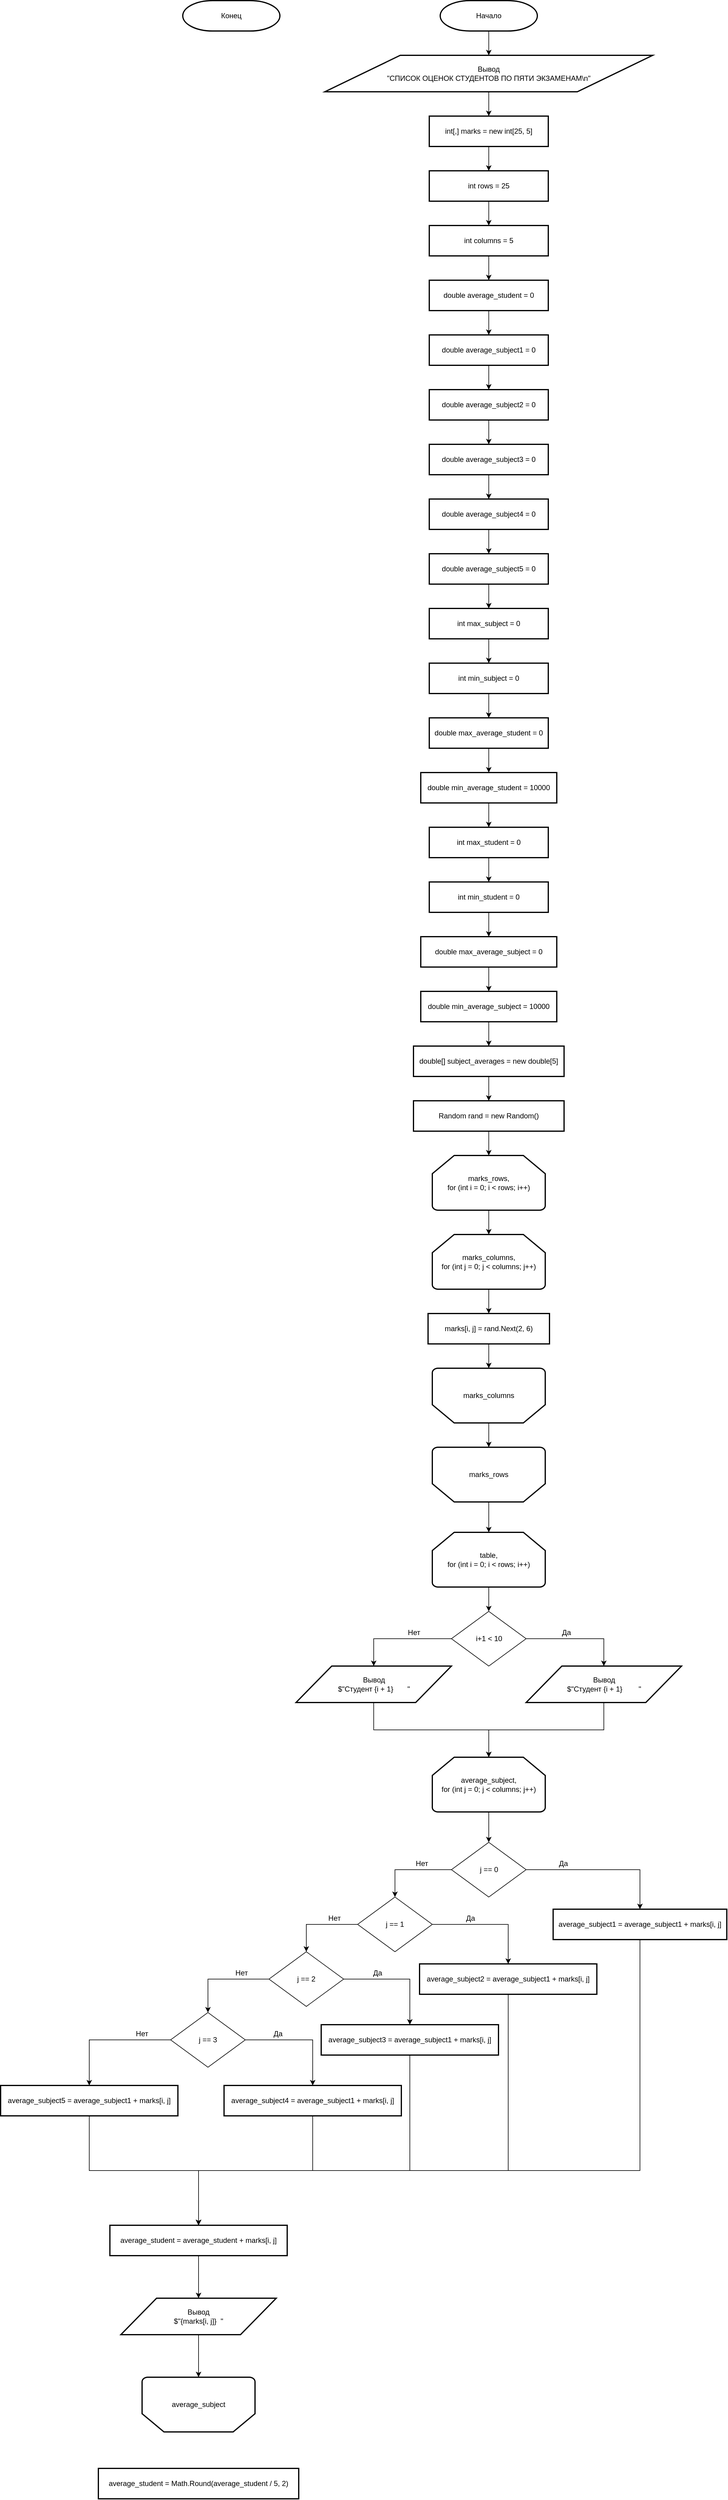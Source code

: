 <mxfile version="21.2.6" type="device">
  <diagram name="Страница 1" id="Z9K1tNPKtI9AY-vkeQpS">
    <mxGraphModel dx="1851" dy="569" grid="1" gridSize="10" guides="1" tooltips="1" connect="1" arrows="1" fold="1" page="1" pageScale="1" pageWidth="827" pageHeight="1169" math="0" shadow="0">
      <root>
        <mxCell id="0" />
        <mxCell id="1" parent="0" />
        <mxCell id="Q4O4J-r0xlCEo4uOXyzh-1" style="edgeStyle=orthogonalEdgeStyle;rounded=0;orthogonalLoop=1;jettySize=auto;html=1;exitX=0.5;exitY=1;exitDx=0;exitDy=0;exitPerimeter=0;entryX=0.5;entryY=0;entryDx=0;entryDy=0;" parent="1" source="2JxqPy2QXHR2AHmcMR86-1" target="ryswpVJ10NMLdz56twCL-1" edge="1">
          <mxGeometry relative="1" as="geometry" />
        </mxCell>
        <mxCell id="2JxqPy2QXHR2AHmcMR86-1" value="Начало" style="strokeWidth=2;html=1;shape=mxgraph.flowchart.terminator;whiteSpace=wrap;" parent="1" vertex="1">
          <mxGeometry x="334" y="40" width="160" height="50" as="geometry" />
        </mxCell>
        <mxCell id="Q4O4J-r0xlCEo4uOXyzh-4" style="edgeStyle=orthogonalEdgeStyle;rounded=0;orthogonalLoop=1;jettySize=auto;html=1;exitX=0.5;exitY=1;exitDx=0;exitDy=0;entryX=0.5;entryY=0;entryDx=0;entryDy=0;" parent="1" source="5HvoogiQ1ebR22sNOO8Z-6" target="Q4O4J-r0xlCEo4uOXyzh-3" edge="1">
          <mxGeometry relative="1" as="geometry" />
        </mxCell>
        <mxCell id="5HvoogiQ1ebR22sNOO8Z-6" value="int[,] marks = new int[25, 5]" style="rounded=1;whiteSpace=wrap;html=1;absoluteArcSize=1;arcSize=0;strokeWidth=2;" parent="1" vertex="1">
          <mxGeometry x="316" y="230" width="196" height="50" as="geometry" />
        </mxCell>
        <mxCell id="Q4O4J-r0xlCEo4uOXyzh-2" style="edgeStyle=orthogonalEdgeStyle;rounded=0;orthogonalLoop=1;jettySize=auto;html=1;exitX=0.5;exitY=1;exitDx=0;exitDy=0;entryX=0.5;entryY=0;entryDx=0;entryDy=0;" parent="1" source="ryswpVJ10NMLdz56twCL-1" target="5HvoogiQ1ebR22sNOO8Z-6" edge="1">
          <mxGeometry relative="1" as="geometry" />
        </mxCell>
        <mxCell id="ryswpVJ10NMLdz56twCL-1" value="Вывод&lt;br&gt;&quot;СПИСОК ОЦЕНОК СТУДЕНТОВ ПО ПЯТИ ЭКЗАМЕНАМ\n&quot;" style="shape=parallelogram;html=1;strokeWidth=2;perimeter=parallelogramPerimeter;whiteSpace=wrap;rounded=1;arcSize=0;size=0.23;" parent="1" vertex="1">
          <mxGeometry x="144" y="130" width="540" height="60" as="geometry" />
        </mxCell>
        <mxCell id="yM_9pq_-VmhrbIxCY311-1" style="edgeStyle=orthogonalEdgeStyle;rounded=0;orthogonalLoop=1;jettySize=auto;html=1;exitX=1;exitY=0.5;exitDx=0;exitDy=0;entryX=0.5;entryY=0;entryDx=0;entryDy=0;" parent="1" source="EwrpvE9RAgZ8z1VkeaF3-3" target="Q4O4J-r0xlCEo4uOXyzh-57" edge="1">
          <mxGeometry relative="1" as="geometry" />
        </mxCell>
        <mxCell id="yM_9pq_-VmhrbIxCY311-3" style="edgeStyle=orthogonalEdgeStyle;rounded=0;orthogonalLoop=1;jettySize=auto;html=1;exitX=0;exitY=0.5;exitDx=0;exitDy=0;entryX=0.5;entryY=0;entryDx=0;entryDy=0;" parent="1" source="EwrpvE9RAgZ8z1VkeaF3-3" target="yM_9pq_-VmhrbIxCY311-2" edge="1">
          <mxGeometry relative="1" as="geometry" />
        </mxCell>
        <mxCell id="EwrpvE9RAgZ8z1VkeaF3-3" value="i+1 &amp;lt; 10" style="rhombus;whiteSpace=wrap;html=1;" parent="1" vertex="1">
          <mxGeometry x="352.5" y="2690" width="123" height="90" as="geometry" />
        </mxCell>
        <mxCell id="EwrpvE9RAgZ8z1VkeaF3-10" value="Да" style="text;html=1;strokeColor=none;fillColor=none;align=center;verticalAlign=middle;whiteSpace=wrap;rounded=0;" parent="1" vertex="1">
          <mxGeometry x="512" y="2710" width="60" height="30" as="geometry" />
        </mxCell>
        <mxCell id="EwrpvE9RAgZ8z1VkeaF3-16" value="Нет" style="text;html=1;strokeColor=none;fillColor=none;align=center;verticalAlign=middle;whiteSpace=wrap;rounded=0;" parent="1" vertex="1">
          <mxGeometry x="261" y="2710" width="60" height="30" as="geometry" />
        </mxCell>
        <mxCell id="EwrpvE9RAgZ8z1VkeaF3-70" value="Конец" style="strokeWidth=2;html=1;shape=mxgraph.flowchart.terminator;whiteSpace=wrap;" parent="1" vertex="1">
          <mxGeometry x="-90" y="40" width="160" height="50" as="geometry" />
        </mxCell>
        <mxCell id="Q4O4J-r0xlCEo4uOXyzh-6" style="edgeStyle=orthogonalEdgeStyle;rounded=0;orthogonalLoop=1;jettySize=auto;html=1;exitX=0.5;exitY=1;exitDx=0;exitDy=0;entryX=0.5;entryY=0;entryDx=0;entryDy=0;" parent="1" source="Q4O4J-r0xlCEo4uOXyzh-3" target="Q4O4J-r0xlCEo4uOXyzh-5" edge="1">
          <mxGeometry relative="1" as="geometry" />
        </mxCell>
        <mxCell id="Q4O4J-r0xlCEo4uOXyzh-3" value="int rows = 25" style="rounded=1;whiteSpace=wrap;html=1;absoluteArcSize=1;arcSize=0;strokeWidth=2;" parent="1" vertex="1">
          <mxGeometry x="316" y="320" width="196" height="50" as="geometry" />
        </mxCell>
        <mxCell id="Q4O4J-r0xlCEo4uOXyzh-9" style="edgeStyle=orthogonalEdgeStyle;rounded=0;orthogonalLoop=1;jettySize=auto;html=1;exitX=0.5;exitY=1;exitDx=0;exitDy=0;entryX=0.5;entryY=0;entryDx=0;entryDy=0;" parent="1" source="Q4O4J-r0xlCEo4uOXyzh-5" target="Q4O4J-r0xlCEo4uOXyzh-7" edge="1">
          <mxGeometry relative="1" as="geometry" />
        </mxCell>
        <mxCell id="Q4O4J-r0xlCEo4uOXyzh-5" value="int columns = 5" style="rounded=1;whiteSpace=wrap;html=1;absoluteArcSize=1;arcSize=0;strokeWidth=2;" parent="1" vertex="1">
          <mxGeometry x="316" y="410" width="196" height="50" as="geometry" />
        </mxCell>
        <mxCell id="Q4O4J-r0xlCEo4uOXyzh-10" style="edgeStyle=orthogonalEdgeStyle;rounded=0;orthogonalLoop=1;jettySize=auto;html=1;exitX=0.5;exitY=1;exitDx=0;exitDy=0;entryX=0.5;entryY=0;entryDx=0;entryDy=0;" parent="1" source="Q4O4J-r0xlCEo4uOXyzh-7" target="Q4O4J-r0xlCEo4uOXyzh-8" edge="1">
          <mxGeometry relative="1" as="geometry" />
        </mxCell>
        <mxCell id="Q4O4J-r0xlCEo4uOXyzh-7" value="double average_student = 0" style="rounded=1;whiteSpace=wrap;html=1;absoluteArcSize=1;arcSize=0;strokeWidth=2;" parent="1" vertex="1">
          <mxGeometry x="316" y="500" width="196" height="50" as="geometry" />
        </mxCell>
        <mxCell id="Q4O4J-r0xlCEo4uOXyzh-12" style="edgeStyle=orthogonalEdgeStyle;rounded=0;orthogonalLoop=1;jettySize=auto;html=1;exitX=0.5;exitY=1;exitDx=0;exitDy=0;entryX=0.5;entryY=0;entryDx=0;entryDy=0;" parent="1" source="Q4O4J-r0xlCEo4uOXyzh-8" target="Q4O4J-r0xlCEo4uOXyzh-11" edge="1">
          <mxGeometry relative="1" as="geometry" />
        </mxCell>
        <mxCell id="Q4O4J-r0xlCEo4uOXyzh-8" value="double average_subject1 = 0" style="rounded=1;whiteSpace=wrap;html=1;absoluteArcSize=1;arcSize=0;strokeWidth=2;" parent="1" vertex="1">
          <mxGeometry x="316" y="590" width="196" height="50" as="geometry" />
        </mxCell>
        <mxCell id="Q4O4J-r0xlCEo4uOXyzh-14" style="edgeStyle=orthogonalEdgeStyle;rounded=0;orthogonalLoop=1;jettySize=auto;html=1;exitX=0.5;exitY=1;exitDx=0;exitDy=0;entryX=0.5;entryY=0;entryDx=0;entryDy=0;" parent="1" source="Q4O4J-r0xlCEo4uOXyzh-11" target="Q4O4J-r0xlCEo4uOXyzh-13" edge="1">
          <mxGeometry relative="1" as="geometry" />
        </mxCell>
        <mxCell id="Q4O4J-r0xlCEo4uOXyzh-11" value="double average_subject2 = 0" style="rounded=1;whiteSpace=wrap;html=1;absoluteArcSize=1;arcSize=0;strokeWidth=2;" parent="1" vertex="1">
          <mxGeometry x="316" y="680" width="196" height="50" as="geometry" />
        </mxCell>
        <mxCell id="Q4O4J-r0xlCEo4uOXyzh-16" style="edgeStyle=orthogonalEdgeStyle;rounded=0;orthogonalLoop=1;jettySize=auto;html=1;exitX=0.5;exitY=1;exitDx=0;exitDy=0;entryX=0.5;entryY=0;entryDx=0;entryDy=0;" parent="1" source="Q4O4J-r0xlCEo4uOXyzh-13" target="Q4O4J-r0xlCEo4uOXyzh-15" edge="1">
          <mxGeometry relative="1" as="geometry" />
        </mxCell>
        <mxCell id="Q4O4J-r0xlCEo4uOXyzh-13" value="double average_subject3 = 0" style="rounded=1;whiteSpace=wrap;html=1;absoluteArcSize=1;arcSize=0;strokeWidth=2;" parent="1" vertex="1">
          <mxGeometry x="316" y="770" width="196" height="50" as="geometry" />
        </mxCell>
        <mxCell id="Q4O4J-r0xlCEo4uOXyzh-18" style="edgeStyle=orthogonalEdgeStyle;rounded=0;orthogonalLoop=1;jettySize=auto;html=1;exitX=0.5;exitY=1;exitDx=0;exitDy=0;entryX=0.5;entryY=0;entryDx=0;entryDy=0;" parent="1" source="Q4O4J-r0xlCEo4uOXyzh-15" target="Q4O4J-r0xlCEo4uOXyzh-17" edge="1">
          <mxGeometry relative="1" as="geometry" />
        </mxCell>
        <mxCell id="Q4O4J-r0xlCEo4uOXyzh-15" value="double average_subject4 = 0" style="rounded=1;whiteSpace=wrap;html=1;absoluteArcSize=1;arcSize=0;strokeWidth=2;" parent="1" vertex="1">
          <mxGeometry x="316" y="860" width="196" height="50" as="geometry" />
        </mxCell>
        <mxCell id="Q4O4J-r0xlCEo4uOXyzh-20" style="edgeStyle=orthogonalEdgeStyle;rounded=0;orthogonalLoop=1;jettySize=auto;html=1;exitX=0.5;exitY=1;exitDx=0;exitDy=0;entryX=0.5;entryY=0;entryDx=0;entryDy=0;" parent="1" source="Q4O4J-r0xlCEo4uOXyzh-17" target="Q4O4J-r0xlCEo4uOXyzh-19" edge="1">
          <mxGeometry relative="1" as="geometry" />
        </mxCell>
        <mxCell id="Q4O4J-r0xlCEo4uOXyzh-17" value="double average_subject5 = 0" style="rounded=1;whiteSpace=wrap;html=1;absoluteArcSize=1;arcSize=0;strokeWidth=2;" parent="1" vertex="1">
          <mxGeometry x="316" y="950" width="196" height="50" as="geometry" />
        </mxCell>
        <mxCell id="Q4O4J-r0xlCEo4uOXyzh-22" style="edgeStyle=orthogonalEdgeStyle;rounded=0;orthogonalLoop=1;jettySize=auto;html=1;exitX=0.5;exitY=1;exitDx=0;exitDy=0;entryX=0.5;entryY=0;entryDx=0;entryDy=0;" parent="1" source="Q4O4J-r0xlCEo4uOXyzh-19" target="Q4O4J-r0xlCEo4uOXyzh-21" edge="1">
          <mxGeometry relative="1" as="geometry" />
        </mxCell>
        <mxCell id="Q4O4J-r0xlCEo4uOXyzh-19" value="int max_subject = 0" style="rounded=1;whiteSpace=wrap;html=1;absoluteArcSize=1;arcSize=0;strokeWidth=2;" parent="1" vertex="1">
          <mxGeometry x="316" y="1040" width="196" height="50" as="geometry" />
        </mxCell>
        <mxCell id="Q4O4J-r0xlCEo4uOXyzh-25" style="edgeStyle=orthogonalEdgeStyle;rounded=0;orthogonalLoop=1;jettySize=auto;html=1;exitX=0.5;exitY=1;exitDx=0;exitDy=0;entryX=0.5;entryY=0;entryDx=0;entryDy=0;" parent="1" source="Q4O4J-r0xlCEo4uOXyzh-21" target="Q4O4J-r0xlCEo4uOXyzh-23" edge="1">
          <mxGeometry relative="1" as="geometry" />
        </mxCell>
        <mxCell id="Q4O4J-r0xlCEo4uOXyzh-21" value="int min_subject = 0" style="rounded=1;whiteSpace=wrap;html=1;absoluteArcSize=1;arcSize=0;strokeWidth=2;" parent="1" vertex="1">
          <mxGeometry x="316" y="1130" width="196" height="50" as="geometry" />
        </mxCell>
        <mxCell id="Q4O4J-r0xlCEo4uOXyzh-26" style="edgeStyle=orthogonalEdgeStyle;rounded=0;orthogonalLoop=1;jettySize=auto;html=1;exitX=0.5;exitY=1;exitDx=0;exitDy=0;entryX=0.5;entryY=0;entryDx=0;entryDy=0;" parent="1" source="Q4O4J-r0xlCEo4uOXyzh-23" target="Q4O4J-r0xlCEo4uOXyzh-24" edge="1">
          <mxGeometry relative="1" as="geometry" />
        </mxCell>
        <mxCell id="Q4O4J-r0xlCEo4uOXyzh-23" value="double max_average_student = 0" style="rounded=1;whiteSpace=wrap;html=1;absoluteArcSize=1;arcSize=0;strokeWidth=2;" parent="1" vertex="1">
          <mxGeometry x="316" y="1220" width="196" height="50" as="geometry" />
        </mxCell>
        <mxCell id="Q4O4J-r0xlCEo4uOXyzh-28" style="edgeStyle=orthogonalEdgeStyle;rounded=0;orthogonalLoop=1;jettySize=auto;html=1;exitX=0.5;exitY=1;exitDx=0;exitDy=0;entryX=0.5;entryY=0;entryDx=0;entryDy=0;" parent="1" source="Q4O4J-r0xlCEo4uOXyzh-24" target="Q4O4J-r0xlCEo4uOXyzh-27" edge="1">
          <mxGeometry relative="1" as="geometry" />
        </mxCell>
        <mxCell id="Q4O4J-r0xlCEo4uOXyzh-24" value="double min_average_student = 10000" style="rounded=1;whiteSpace=wrap;html=1;absoluteArcSize=1;arcSize=0;strokeWidth=2;" parent="1" vertex="1">
          <mxGeometry x="302" y="1310" width="224" height="50" as="geometry" />
        </mxCell>
        <mxCell id="Q4O4J-r0xlCEo4uOXyzh-30" style="edgeStyle=orthogonalEdgeStyle;rounded=0;orthogonalLoop=1;jettySize=auto;html=1;exitX=0.5;exitY=1;exitDx=0;exitDy=0;entryX=0.5;entryY=0;entryDx=0;entryDy=0;" parent="1" source="Q4O4J-r0xlCEo4uOXyzh-27" target="Q4O4J-r0xlCEo4uOXyzh-29" edge="1">
          <mxGeometry relative="1" as="geometry" />
        </mxCell>
        <mxCell id="Q4O4J-r0xlCEo4uOXyzh-27" value="int max_student = 0" style="rounded=1;whiteSpace=wrap;html=1;absoluteArcSize=1;arcSize=0;strokeWidth=2;" parent="1" vertex="1">
          <mxGeometry x="316" y="1400" width="196" height="50" as="geometry" />
        </mxCell>
        <mxCell id="Q4O4J-r0xlCEo4uOXyzh-32" style="edgeStyle=orthogonalEdgeStyle;rounded=0;orthogonalLoop=1;jettySize=auto;html=1;exitX=0.5;exitY=1;exitDx=0;exitDy=0;entryX=0.5;entryY=0;entryDx=0;entryDy=0;" parent="1" source="Q4O4J-r0xlCEo4uOXyzh-29" target="Q4O4J-r0xlCEo4uOXyzh-31" edge="1">
          <mxGeometry relative="1" as="geometry" />
        </mxCell>
        <mxCell id="Q4O4J-r0xlCEo4uOXyzh-29" value="int min_student = 0" style="rounded=1;whiteSpace=wrap;html=1;absoluteArcSize=1;arcSize=0;strokeWidth=2;" parent="1" vertex="1">
          <mxGeometry x="316" y="1490" width="196" height="50" as="geometry" />
        </mxCell>
        <mxCell id="Q4O4J-r0xlCEo4uOXyzh-34" style="edgeStyle=orthogonalEdgeStyle;rounded=0;orthogonalLoop=1;jettySize=auto;html=1;exitX=0.5;exitY=1;exitDx=0;exitDy=0;entryX=0.5;entryY=0;entryDx=0;entryDy=0;" parent="1" source="Q4O4J-r0xlCEo4uOXyzh-31" target="Q4O4J-r0xlCEo4uOXyzh-33" edge="1">
          <mxGeometry relative="1" as="geometry" />
        </mxCell>
        <mxCell id="Q4O4J-r0xlCEo4uOXyzh-31" value="double max_average_subject = 0" style="rounded=1;whiteSpace=wrap;html=1;absoluteArcSize=1;arcSize=0;strokeWidth=2;" parent="1" vertex="1">
          <mxGeometry x="302" y="1580" width="224" height="50" as="geometry" />
        </mxCell>
        <mxCell id="Q4O4J-r0xlCEo4uOXyzh-36" style="edgeStyle=orthogonalEdgeStyle;rounded=0;orthogonalLoop=1;jettySize=auto;html=1;exitX=0.5;exitY=1;exitDx=0;exitDy=0;entryX=0.5;entryY=0;entryDx=0;entryDy=0;" parent="1" source="Q4O4J-r0xlCEo4uOXyzh-33" target="Q4O4J-r0xlCEo4uOXyzh-35" edge="1">
          <mxGeometry relative="1" as="geometry" />
        </mxCell>
        <mxCell id="Q4O4J-r0xlCEo4uOXyzh-33" value="double min_average_subject = 10000" style="rounded=1;whiteSpace=wrap;html=1;absoluteArcSize=1;arcSize=0;strokeWidth=2;" parent="1" vertex="1">
          <mxGeometry x="302" y="1670" width="224" height="50" as="geometry" />
        </mxCell>
        <mxCell id="Q4O4J-r0xlCEo4uOXyzh-38" style="edgeStyle=orthogonalEdgeStyle;rounded=0;orthogonalLoop=1;jettySize=auto;html=1;exitX=0.5;exitY=1;exitDx=0;exitDy=0;entryX=0.5;entryY=0;entryDx=0;entryDy=0;" parent="1" source="Q4O4J-r0xlCEo4uOXyzh-35" target="Q4O4J-r0xlCEo4uOXyzh-37" edge="1">
          <mxGeometry relative="1" as="geometry" />
        </mxCell>
        <mxCell id="Q4O4J-r0xlCEo4uOXyzh-35" value="double[] subject_averages = new double[5]" style="rounded=1;whiteSpace=wrap;html=1;absoluteArcSize=1;arcSize=0;strokeWidth=2;" parent="1" vertex="1">
          <mxGeometry x="290" y="1760" width="248" height="50" as="geometry" />
        </mxCell>
        <mxCell id="Q4O4J-r0xlCEo4uOXyzh-40" style="edgeStyle=orthogonalEdgeStyle;rounded=0;orthogonalLoop=1;jettySize=auto;html=1;exitX=0.5;exitY=1;exitDx=0;exitDy=0;entryX=0.5;entryY=0;entryDx=0;entryDy=0;entryPerimeter=0;" parent="1" source="Q4O4J-r0xlCEo4uOXyzh-37" target="Q4O4J-r0xlCEo4uOXyzh-39" edge="1">
          <mxGeometry relative="1" as="geometry" />
        </mxCell>
        <mxCell id="Q4O4J-r0xlCEo4uOXyzh-37" value="Random rand = new Random()" style="rounded=1;whiteSpace=wrap;html=1;absoluteArcSize=1;arcSize=0;strokeWidth=2;" parent="1" vertex="1">
          <mxGeometry x="290" y="1850" width="248" height="50" as="geometry" />
        </mxCell>
        <mxCell id="Q4O4J-r0xlCEo4uOXyzh-42" style="edgeStyle=orthogonalEdgeStyle;rounded=0;orthogonalLoop=1;jettySize=auto;html=1;exitX=0.5;exitY=1;exitDx=0;exitDy=0;exitPerimeter=0;entryX=0.5;entryY=0;entryDx=0;entryDy=0;entryPerimeter=0;" parent="1" source="Q4O4J-r0xlCEo4uOXyzh-39" target="Q4O4J-r0xlCEo4uOXyzh-41" edge="1">
          <mxGeometry relative="1" as="geometry" />
        </mxCell>
        <mxCell id="Q4O4J-r0xlCEo4uOXyzh-39" value="marks_rows,&lt;br&gt;for (int i = 0; i &amp;lt; rows; i++)" style="strokeWidth=2;html=1;shape=mxgraph.flowchart.loop_limit;whiteSpace=wrap;" parent="1" vertex="1">
          <mxGeometry x="321" y="1940" width="186" height="90" as="geometry" />
        </mxCell>
        <mxCell id="Q4O4J-r0xlCEo4uOXyzh-44" style="edgeStyle=orthogonalEdgeStyle;rounded=0;orthogonalLoop=1;jettySize=auto;html=1;exitX=0.5;exitY=1;exitDx=0;exitDy=0;exitPerimeter=0;entryX=0.5;entryY=0;entryDx=0;entryDy=0;" parent="1" source="Q4O4J-r0xlCEo4uOXyzh-41" target="Q4O4J-r0xlCEo4uOXyzh-43" edge="1">
          <mxGeometry relative="1" as="geometry" />
        </mxCell>
        <mxCell id="Q4O4J-r0xlCEo4uOXyzh-41" value="marks_columns,&lt;br&gt;for (int j = 0; j &amp;lt; columns; j++)" style="strokeWidth=2;html=1;shape=mxgraph.flowchart.loop_limit;whiteSpace=wrap;" parent="1" vertex="1">
          <mxGeometry x="321" y="2070" width="186" height="90" as="geometry" />
        </mxCell>
        <mxCell id="Q4O4J-r0xlCEo4uOXyzh-48" style="edgeStyle=orthogonalEdgeStyle;rounded=0;orthogonalLoop=1;jettySize=auto;html=1;exitX=0.5;exitY=1;exitDx=0;exitDy=0;entryX=0.5;entryY=1;entryDx=0;entryDy=0;entryPerimeter=0;" parent="1" source="Q4O4J-r0xlCEo4uOXyzh-43" target="Q4O4J-r0xlCEo4uOXyzh-45" edge="1">
          <mxGeometry relative="1" as="geometry" />
        </mxCell>
        <mxCell id="Q4O4J-r0xlCEo4uOXyzh-43" value="marks[i, j] = rand.Next(2, 6)" style="rounded=1;whiteSpace=wrap;html=1;absoluteArcSize=1;arcSize=0;strokeWidth=2;" parent="1" vertex="1">
          <mxGeometry x="314" y="2200" width="200" height="50" as="geometry" />
        </mxCell>
        <mxCell id="Q4O4J-r0xlCEo4uOXyzh-47" value="" style="group" parent="1" vertex="1" connectable="0">
          <mxGeometry x="321" y="2290" width="186" height="90" as="geometry" />
        </mxCell>
        <mxCell id="Q4O4J-r0xlCEo4uOXyzh-45" value="" style="strokeWidth=2;html=1;shape=mxgraph.flowchart.loop_limit;whiteSpace=wrap;rotation=-180;" parent="Q4O4J-r0xlCEo4uOXyzh-47" vertex="1">
          <mxGeometry width="186" height="90" as="geometry" />
        </mxCell>
        <mxCell id="Q4O4J-r0xlCEo4uOXyzh-46" value="marks_columns" style="text;html=1;strokeColor=none;fillColor=none;align=center;verticalAlign=middle;whiteSpace=wrap;rounded=0;" parent="Q4O4J-r0xlCEo4uOXyzh-47" vertex="1">
          <mxGeometry x="63" y="30" width="60" height="30" as="geometry" />
        </mxCell>
        <mxCell id="Q4O4J-r0xlCEo4uOXyzh-49" value="" style="group" parent="1" vertex="1" connectable="0">
          <mxGeometry x="321" y="2420" width="186" height="90" as="geometry" />
        </mxCell>
        <mxCell id="Q4O4J-r0xlCEo4uOXyzh-50" value="" style="strokeWidth=2;html=1;shape=mxgraph.flowchart.loop_limit;whiteSpace=wrap;rotation=-180;" parent="Q4O4J-r0xlCEo4uOXyzh-49" vertex="1">
          <mxGeometry width="186" height="90" as="geometry" />
        </mxCell>
        <mxCell id="Q4O4J-r0xlCEo4uOXyzh-51" value="marks_rows" style="text;html=1;strokeColor=none;fillColor=none;align=center;verticalAlign=middle;whiteSpace=wrap;rounded=0;" parent="Q4O4J-r0xlCEo4uOXyzh-49" vertex="1">
          <mxGeometry x="63" y="30" width="60" height="30" as="geometry" />
        </mxCell>
        <mxCell id="Q4O4J-r0xlCEo4uOXyzh-53" style="edgeStyle=orthogonalEdgeStyle;rounded=0;orthogonalLoop=1;jettySize=auto;html=1;exitX=0.5;exitY=0;exitDx=0;exitDy=0;exitPerimeter=0;entryX=0.5;entryY=1;entryDx=0;entryDy=0;entryPerimeter=0;" parent="1" source="Q4O4J-r0xlCEo4uOXyzh-45" target="Q4O4J-r0xlCEo4uOXyzh-50" edge="1">
          <mxGeometry relative="1" as="geometry" />
        </mxCell>
        <mxCell id="Q4O4J-r0xlCEo4uOXyzh-56" style="edgeStyle=orthogonalEdgeStyle;rounded=0;orthogonalLoop=1;jettySize=auto;html=1;exitX=0.5;exitY=1;exitDx=0;exitDy=0;exitPerimeter=0;entryX=0.5;entryY=0;entryDx=0;entryDy=0;" parent="1" source="Q4O4J-r0xlCEo4uOXyzh-54" target="EwrpvE9RAgZ8z1VkeaF3-3" edge="1">
          <mxGeometry relative="1" as="geometry" />
        </mxCell>
        <mxCell id="Q4O4J-r0xlCEo4uOXyzh-54" value="table,&lt;br&gt;for (int i = 0; i &amp;lt; rows; i++)" style="strokeWidth=2;html=1;shape=mxgraph.flowchart.loop_limit;whiteSpace=wrap;" parent="1" vertex="1">
          <mxGeometry x="321" y="2560" width="186" height="90" as="geometry" />
        </mxCell>
        <mxCell id="Q4O4J-r0xlCEo4uOXyzh-55" style="edgeStyle=orthogonalEdgeStyle;rounded=0;orthogonalLoop=1;jettySize=auto;html=1;exitX=0.5;exitY=0;exitDx=0;exitDy=0;exitPerimeter=0;entryX=0.5;entryY=0;entryDx=0;entryDy=0;entryPerimeter=0;" parent="1" source="Q4O4J-r0xlCEo4uOXyzh-50" target="Q4O4J-r0xlCEo4uOXyzh-54" edge="1">
          <mxGeometry relative="1" as="geometry" />
        </mxCell>
        <mxCell id="yM_9pq_-VmhrbIxCY311-5" style="edgeStyle=orthogonalEdgeStyle;rounded=0;orthogonalLoop=1;jettySize=auto;html=1;exitX=0.5;exitY=1;exitDx=0;exitDy=0;entryX=0.5;entryY=0;entryDx=0;entryDy=0;entryPerimeter=0;" parent="1" source="Q4O4J-r0xlCEo4uOXyzh-57" target="yM_9pq_-VmhrbIxCY311-4" edge="1">
          <mxGeometry relative="1" as="geometry" />
        </mxCell>
        <mxCell id="Q4O4J-r0xlCEo4uOXyzh-57" value="Вывод&lt;br&gt;$&quot;Студент {i + 1}&amp;nbsp; &amp;nbsp; &amp;nbsp; &amp;nbsp; &quot;" style="shape=parallelogram;html=1;strokeWidth=2;perimeter=parallelogramPerimeter;whiteSpace=wrap;rounded=1;arcSize=0;size=0.23;" parent="1" vertex="1">
          <mxGeometry x="475.5" y="2780" width="256" height="60" as="geometry" />
        </mxCell>
        <mxCell id="yM_9pq_-VmhrbIxCY311-6" style="edgeStyle=orthogonalEdgeStyle;rounded=0;orthogonalLoop=1;jettySize=auto;html=1;exitX=0.5;exitY=1;exitDx=0;exitDy=0;entryX=0.5;entryY=0;entryDx=0;entryDy=0;entryPerimeter=0;" parent="1" source="yM_9pq_-VmhrbIxCY311-2" target="yM_9pq_-VmhrbIxCY311-4" edge="1">
          <mxGeometry relative="1" as="geometry" />
        </mxCell>
        <mxCell id="yM_9pq_-VmhrbIxCY311-2" value="Вывод&lt;br&gt;$&quot;Студент {i + 1}&amp;nbsp; &amp;nbsp; &amp;nbsp; &amp;nbsp;&quot;" style="shape=parallelogram;html=1;strokeWidth=2;perimeter=parallelogramPerimeter;whiteSpace=wrap;rounded=1;arcSize=0;size=0.23;" parent="1" vertex="1">
          <mxGeometry x="96.5" y="2780" width="256" height="60" as="geometry" />
        </mxCell>
        <mxCell id="yM_9pq_-VmhrbIxCY311-8" style="edgeStyle=orthogonalEdgeStyle;rounded=0;orthogonalLoop=1;jettySize=auto;html=1;exitX=0.5;exitY=1;exitDx=0;exitDy=0;exitPerimeter=0;entryX=0.5;entryY=0;entryDx=0;entryDy=0;" parent="1" source="yM_9pq_-VmhrbIxCY311-4" target="yM_9pq_-VmhrbIxCY311-7" edge="1">
          <mxGeometry relative="1" as="geometry" />
        </mxCell>
        <mxCell id="yM_9pq_-VmhrbIxCY311-4" value="average_subject,&lt;br&gt;for (int j = 0; j &amp;lt; columns; j++)" style="strokeWidth=2;html=1;shape=mxgraph.flowchart.loop_limit;whiteSpace=wrap;" parent="1" vertex="1">
          <mxGeometry x="321" y="2930" width="186" height="90" as="geometry" />
        </mxCell>
        <mxCell id="yM_9pq_-VmhrbIxCY311-10" style="edgeStyle=orthogonalEdgeStyle;rounded=0;orthogonalLoop=1;jettySize=auto;html=1;exitX=1;exitY=0.5;exitDx=0;exitDy=0;entryX=0.5;entryY=0;entryDx=0;entryDy=0;" parent="1" source="yM_9pq_-VmhrbIxCY311-7" target="yM_9pq_-VmhrbIxCY311-9" edge="1">
          <mxGeometry relative="1" as="geometry" />
        </mxCell>
        <mxCell id="yM_9pq_-VmhrbIxCY311-12" style="edgeStyle=orthogonalEdgeStyle;rounded=0;orthogonalLoop=1;jettySize=auto;html=1;exitX=0;exitY=0.5;exitDx=0;exitDy=0;entryX=0.5;entryY=0;entryDx=0;entryDy=0;" parent="1" source="yM_9pq_-VmhrbIxCY311-7" target="yM_9pq_-VmhrbIxCY311-11" edge="1">
          <mxGeometry relative="1" as="geometry" />
        </mxCell>
        <mxCell id="yM_9pq_-VmhrbIxCY311-7" value="j == 0" style="rhombus;whiteSpace=wrap;html=1;" parent="1" vertex="1">
          <mxGeometry x="352.5" y="3070" width="123" height="90" as="geometry" />
        </mxCell>
        <mxCell id="cjPPOQ8JMxcnlc9qn7dU-12" style="edgeStyle=orthogonalEdgeStyle;rounded=0;orthogonalLoop=1;jettySize=auto;html=1;exitX=0.5;exitY=1;exitDx=0;exitDy=0;entryX=0.5;entryY=0;entryDx=0;entryDy=0;" edge="1" parent="1" source="yM_9pq_-VmhrbIxCY311-9" target="yM_9pq_-VmhrbIxCY311-39">
          <mxGeometry relative="1" as="geometry">
            <Array as="points">
              <mxPoint x="663" y="3610" />
              <mxPoint x="-64" y="3610" />
            </Array>
          </mxGeometry>
        </mxCell>
        <mxCell id="yM_9pq_-VmhrbIxCY311-9" value="average_subject1 = average_subject1 + marks[i, j]" style="rounded=1;whiteSpace=wrap;html=1;absoluteArcSize=1;arcSize=0;strokeWidth=2;" parent="1" vertex="1">
          <mxGeometry x="520" y="3180" width="286" height="50" as="geometry" />
        </mxCell>
        <mxCell id="yM_9pq_-VmhrbIxCY311-17" style="edgeStyle=orthogonalEdgeStyle;rounded=0;orthogonalLoop=1;jettySize=auto;html=1;exitX=1;exitY=0.5;exitDx=0;exitDy=0;entryX=0.5;entryY=0;entryDx=0;entryDy=0;" parent="1" source="yM_9pq_-VmhrbIxCY311-11" target="yM_9pq_-VmhrbIxCY311-15" edge="1">
          <mxGeometry relative="1" as="geometry" />
        </mxCell>
        <mxCell id="yM_9pq_-VmhrbIxCY311-18" style="edgeStyle=orthogonalEdgeStyle;rounded=0;orthogonalLoop=1;jettySize=auto;html=1;exitX=0;exitY=0.5;exitDx=0;exitDy=0;entryX=0.5;entryY=0;entryDx=0;entryDy=0;" parent="1" source="yM_9pq_-VmhrbIxCY311-11" target="yM_9pq_-VmhrbIxCY311-16" edge="1">
          <mxGeometry relative="1" as="geometry" />
        </mxCell>
        <mxCell id="yM_9pq_-VmhrbIxCY311-11" value="j == 1" style="rhombus;whiteSpace=wrap;html=1;" parent="1" vertex="1">
          <mxGeometry x="198" y="3160" width="123" height="90" as="geometry" />
        </mxCell>
        <mxCell id="yM_9pq_-VmhrbIxCY311-13" value="Да" style="text;html=1;strokeColor=none;fillColor=none;align=center;verticalAlign=middle;whiteSpace=wrap;rounded=0;" parent="1" vertex="1">
          <mxGeometry x="507" y="3090" width="60" height="30" as="geometry" />
        </mxCell>
        <mxCell id="yM_9pq_-VmhrbIxCY311-14" value="Нет" style="text;html=1;strokeColor=none;fillColor=none;align=center;verticalAlign=middle;whiteSpace=wrap;rounded=0;" parent="1" vertex="1">
          <mxGeometry x="274" y="3090" width="60" height="30" as="geometry" />
        </mxCell>
        <mxCell id="cjPPOQ8JMxcnlc9qn7dU-11" style="edgeStyle=orthogonalEdgeStyle;rounded=0;orthogonalLoop=1;jettySize=auto;html=1;exitX=0.5;exitY=1;exitDx=0;exitDy=0;entryX=0.5;entryY=0;entryDx=0;entryDy=0;" edge="1" parent="1" source="yM_9pq_-VmhrbIxCY311-15" target="yM_9pq_-VmhrbIxCY311-39">
          <mxGeometry relative="1" as="geometry">
            <Array as="points">
              <mxPoint x="446" y="3610" />
              <mxPoint x="-64" y="3610" />
            </Array>
          </mxGeometry>
        </mxCell>
        <mxCell id="yM_9pq_-VmhrbIxCY311-15" value="average_subject2 = average_subject1 + marks[i, j]" style="rounded=1;whiteSpace=wrap;html=1;absoluteArcSize=1;arcSize=0;strokeWidth=2;" parent="1" vertex="1">
          <mxGeometry x="300" y="3270" width="292" height="50" as="geometry" />
        </mxCell>
        <mxCell id="yM_9pq_-VmhrbIxCY311-23" style="edgeStyle=orthogonalEdgeStyle;rounded=0;orthogonalLoop=1;jettySize=auto;html=1;exitX=1;exitY=0.5;exitDx=0;exitDy=0;entryX=0.5;entryY=0;entryDx=0;entryDy=0;" parent="1" source="yM_9pq_-VmhrbIxCY311-16" target="yM_9pq_-VmhrbIxCY311-21" edge="1">
          <mxGeometry relative="1" as="geometry" />
        </mxCell>
        <mxCell id="yM_9pq_-VmhrbIxCY311-24" style="edgeStyle=orthogonalEdgeStyle;rounded=0;orthogonalLoop=1;jettySize=auto;html=1;exitX=0;exitY=0.5;exitDx=0;exitDy=0;entryX=0.5;entryY=0;entryDx=0;entryDy=0;" parent="1" source="yM_9pq_-VmhrbIxCY311-16" target="yM_9pq_-VmhrbIxCY311-22" edge="1">
          <mxGeometry relative="1" as="geometry" />
        </mxCell>
        <mxCell id="yM_9pq_-VmhrbIxCY311-16" value="j == 2" style="rhombus;whiteSpace=wrap;html=1;" parent="1" vertex="1">
          <mxGeometry x="52" y="3250" width="123" height="90" as="geometry" />
        </mxCell>
        <mxCell id="yM_9pq_-VmhrbIxCY311-19" value="Да" style="text;html=1;strokeColor=none;fillColor=none;align=center;verticalAlign=middle;whiteSpace=wrap;rounded=0;" parent="1" vertex="1">
          <mxGeometry x="354" y="3180" width="60" height="30" as="geometry" />
        </mxCell>
        <mxCell id="yM_9pq_-VmhrbIxCY311-20" value="Нет" style="text;html=1;strokeColor=none;fillColor=none;align=center;verticalAlign=middle;whiteSpace=wrap;rounded=0;" parent="1" vertex="1">
          <mxGeometry x="130" y="3180" width="60" height="30" as="geometry" />
        </mxCell>
        <mxCell id="cjPPOQ8JMxcnlc9qn7dU-10" style="edgeStyle=orthogonalEdgeStyle;rounded=0;orthogonalLoop=1;jettySize=auto;html=1;exitX=0.5;exitY=1;exitDx=0;exitDy=0;entryX=0.5;entryY=0;entryDx=0;entryDy=0;" edge="1" parent="1" source="yM_9pq_-VmhrbIxCY311-21" target="yM_9pq_-VmhrbIxCY311-39">
          <mxGeometry relative="1" as="geometry">
            <Array as="points">
              <mxPoint x="284" y="3610" />
              <mxPoint x="-64" y="3610" />
            </Array>
          </mxGeometry>
        </mxCell>
        <mxCell id="yM_9pq_-VmhrbIxCY311-21" value="average_subject3 = average_subject1 + marks[i, j]" style="rounded=1;whiteSpace=wrap;html=1;absoluteArcSize=1;arcSize=0;strokeWidth=2;" parent="1" vertex="1">
          <mxGeometry x="138" y="3370" width="292" height="50" as="geometry" />
        </mxCell>
        <mxCell id="yM_9pq_-VmhrbIxCY311-29" style="edgeStyle=orthogonalEdgeStyle;rounded=0;orthogonalLoop=1;jettySize=auto;html=1;exitX=1;exitY=0.5;exitDx=0;exitDy=0;entryX=0.5;entryY=0;entryDx=0;entryDy=0;" parent="1" source="yM_9pq_-VmhrbIxCY311-22" target="yM_9pq_-VmhrbIxCY311-27" edge="1">
          <mxGeometry relative="1" as="geometry" />
        </mxCell>
        <mxCell id="cjPPOQ8JMxcnlc9qn7dU-7" style="edgeStyle=orthogonalEdgeStyle;rounded=0;orthogonalLoop=1;jettySize=auto;html=1;exitX=0;exitY=0.5;exitDx=0;exitDy=0;entryX=0.5;entryY=0;entryDx=0;entryDy=0;" edge="1" parent="1" source="yM_9pq_-VmhrbIxCY311-22" target="yM_9pq_-VmhrbIxCY311-33">
          <mxGeometry relative="1" as="geometry" />
        </mxCell>
        <mxCell id="yM_9pq_-VmhrbIxCY311-22" value="j == 3" style="rhombus;whiteSpace=wrap;html=1;" parent="1" vertex="1">
          <mxGeometry x="-110" y="3350" width="123" height="90" as="geometry" />
        </mxCell>
        <mxCell id="yM_9pq_-VmhrbIxCY311-25" value="Да" style="text;html=1;strokeColor=none;fillColor=none;align=center;verticalAlign=middle;whiteSpace=wrap;rounded=0;" parent="1" vertex="1">
          <mxGeometry x="201" y="3270" width="60" height="30" as="geometry" />
        </mxCell>
        <mxCell id="yM_9pq_-VmhrbIxCY311-26" value="Нет" style="text;html=1;strokeColor=none;fillColor=none;align=center;verticalAlign=middle;whiteSpace=wrap;rounded=0;" parent="1" vertex="1">
          <mxGeometry x="-23" y="3270" width="60" height="30" as="geometry" />
        </mxCell>
        <mxCell id="cjPPOQ8JMxcnlc9qn7dU-9" style="edgeStyle=orthogonalEdgeStyle;rounded=0;orthogonalLoop=1;jettySize=auto;html=1;exitX=0.5;exitY=1;exitDx=0;exitDy=0;entryX=0.5;entryY=0;entryDx=0;entryDy=0;" edge="1" parent="1" source="yM_9pq_-VmhrbIxCY311-27" target="yM_9pq_-VmhrbIxCY311-39">
          <mxGeometry relative="1" as="geometry" />
        </mxCell>
        <mxCell id="yM_9pq_-VmhrbIxCY311-27" value="average_subject4 = average_subject1 + marks[i, j]" style="rounded=1;whiteSpace=wrap;html=1;absoluteArcSize=1;arcSize=0;strokeWidth=2;" parent="1" vertex="1">
          <mxGeometry x="-22" y="3470" width="292" height="50" as="geometry" />
        </mxCell>
        <mxCell id="yM_9pq_-VmhrbIxCY311-31" value="Да" style="text;html=1;strokeColor=none;fillColor=none;align=center;verticalAlign=middle;whiteSpace=wrap;rounded=0;" parent="1" vertex="1">
          <mxGeometry x="36.5" y="3370" width="60" height="30" as="geometry" />
        </mxCell>
        <mxCell id="yM_9pq_-VmhrbIxCY311-32" value="Нет" style="text;html=1;strokeColor=none;fillColor=none;align=center;verticalAlign=middle;whiteSpace=wrap;rounded=0;" parent="1" vertex="1">
          <mxGeometry x="-187.5" y="3370" width="60" height="30" as="geometry" />
        </mxCell>
        <mxCell id="cjPPOQ8JMxcnlc9qn7dU-8" style="edgeStyle=orthogonalEdgeStyle;rounded=0;orthogonalLoop=1;jettySize=auto;html=1;exitX=0.5;exitY=1;exitDx=0;exitDy=0;entryX=0.5;entryY=0;entryDx=0;entryDy=0;" edge="1" parent="1" source="yM_9pq_-VmhrbIxCY311-33" target="yM_9pq_-VmhrbIxCY311-39">
          <mxGeometry relative="1" as="geometry" />
        </mxCell>
        <mxCell id="yM_9pq_-VmhrbIxCY311-33" value="average_subject5 = average_subject1 + marks[i, j]" style="rounded=1;whiteSpace=wrap;html=1;absoluteArcSize=1;arcSize=0;strokeWidth=2;" parent="1" vertex="1">
          <mxGeometry x="-390" y="3470" width="292" height="50" as="geometry" />
        </mxCell>
        <mxCell id="yM_9pq_-VmhrbIxCY311-42" style="edgeStyle=orthogonalEdgeStyle;rounded=0;orthogonalLoop=1;jettySize=auto;html=1;exitX=0.5;exitY=1;exitDx=0;exitDy=0;entryX=0.5;entryY=0;entryDx=0;entryDy=0;" parent="1" source="yM_9pq_-VmhrbIxCY311-39" target="yM_9pq_-VmhrbIxCY311-41" edge="1">
          <mxGeometry relative="1" as="geometry" />
        </mxCell>
        <mxCell id="yM_9pq_-VmhrbIxCY311-39" value="average_student = average_student + marks[i, j]" style="rounded=1;whiteSpace=wrap;html=1;absoluteArcSize=1;arcSize=0;strokeWidth=2;" parent="1" vertex="1">
          <mxGeometry x="-210" y="3700" width="292" height="50" as="geometry" />
        </mxCell>
        <mxCell id="cjPPOQ8JMxcnlc9qn7dU-13" style="edgeStyle=orthogonalEdgeStyle;rounded=0;orthogonalLoop=1;jettySize=auto;html=1;exitX=0.5;exitY=1;exitDx=0;exitDy=0;entryX=0.5;entryY=1;entryDx=0;entryDy=0;entryPerimeter=0;" edge="1" parent="1" source="yM_9pq_-VmhrbIxCY311-41" target="yM_9pq_-VmhrbIxCY311-45">
          <mxGeometry relative="1" as="geometry" />
        </mxCell>
        <mxCell id="yM_9pq_-VmhrbIxCY311-41" value="Вывод&lt;br&gt;$&quot;{marks[i, j]}&amp;nbsp; &quot;" style="shape=parallelogram;html=1;strokeWidth=2;perimeter=parallelogramPerimeter;whiteSpace=wrap;rounded=1;arcSize=0;size=0.23;" parent="1" vertex="1">
          <mxGeometry x="-192" y="3820" width="256" height="60" as="geometry" />
        </mxCell>
        <mxCell id="yM_9pq_-VmhrbIxCY311-44" value="" style="group" parent="1" vertex="1" connectable="0">
          <mxGeometry x="-157" y="3950" width="186" height="90" as="geometry" />
        </mxCell>
        <mxCell id="yM_9pq_-VmhrbIxCY311-45" value="" style="strokeWidth=2;html=1;shape=mxgraph.flowchart.loop_limit;whiteSpace=wrap;rotation=-180;" parent="yM_9pq_-VmhrbIxCY311-44" vertex="1">
          <mxGeometry width="186" height="90" as="geometry" />
        </mxCell>
        <mxCell id="yM_9pq_-VmhrbIxCY311-46" value="average_subject" style="text;html=1;strokeColor=none;fillColor=none;align=center;verticalAlign=middle;whiteSpace=wrap;rounded=0;" parent="yM_9pq_-VmhrbIxCY311-44" vertex="1">
          <mxGeometry x="63" y="30" width="60" height="30" as="geometry" />
        </mxCell>
        <mxCell id="cjPPOQ8JMxcnlc9qn7dU-14" value="average_student = Math.Round(average_student / 5, 2)" style="rounded=1;whiteSpace=wrap;html=1;absoluteArcSize=1;arcSize=0;strokeWidth=2;" vertex="1" parent="1">
          <mxGeometry x="-229" y="4100" width="330" height="50" as="geometry" />
        </mxCell>
      </root>
    </mxGraphModel>
  </diagram>
</mxfile>
